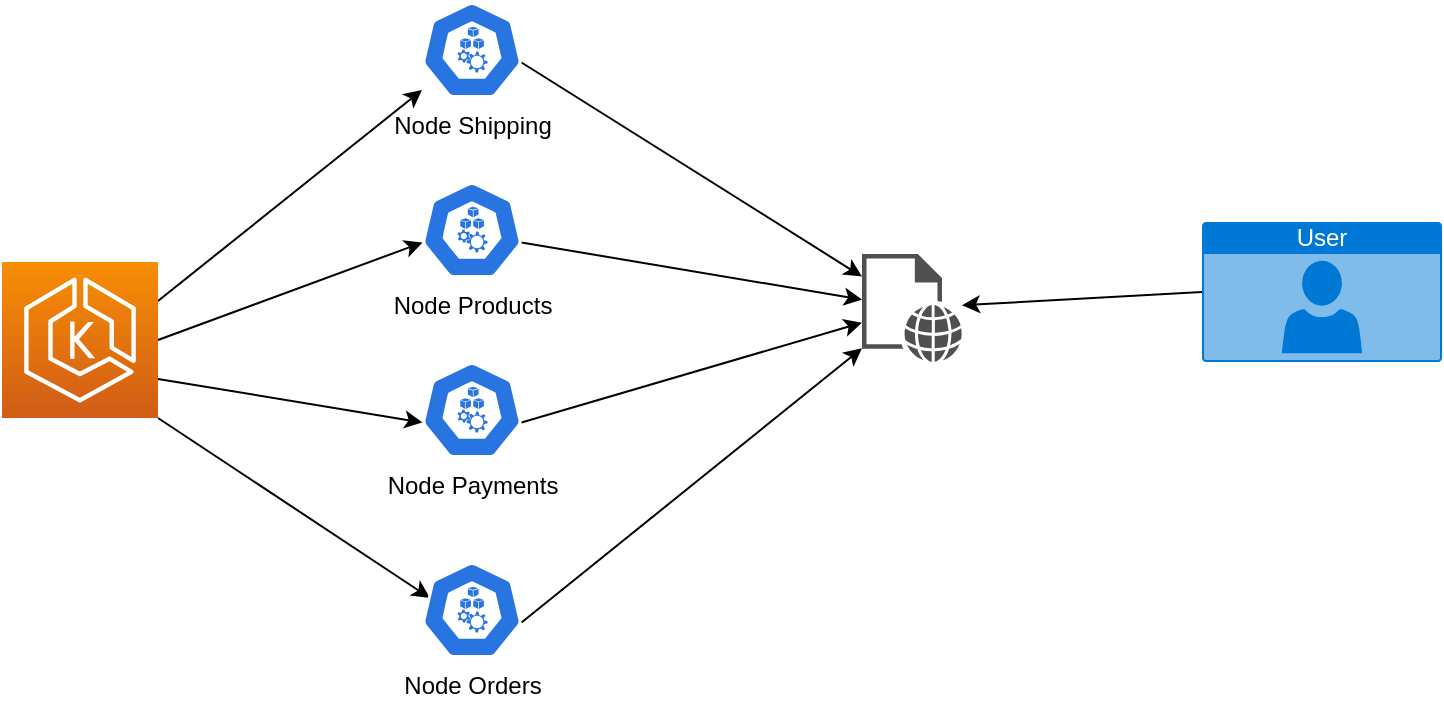 <mxfile version="21.5.0" type="device">
  <diagram name="Página-1" id="hhaaNA7VuKbHylU3LEG5">
    <mxGraphModel dx="954" dy="584" grid="1" gridSize="10" guides="1" tooltips="1" connect="1" arrows="1" fold="1" page="1" pageScale="1" pageWidth="827" pageHeight="1169" math="0" shadow="0">
      <root>
        <mxCell id="0" />
        <mxCell id="1" parent="0" />
        <mxCell id="xtmOlTIrvWH5SZ30aOi--9" style="rounded=0;orthogonalLoop=1;jettySize=auto;html=1;exitX=1;exitY=0.25;exitDx=0;exitDy=0;exitPerimeter=0;fontFamily=Helvetica;fontSize=12;fontColor=default;" edge="1" parent="1" source="xtmOlTIrvWH5SZ30aOi--1" target="xtmOlTIrvWH5SZ30aOi--2">
          <mxGeometry relative="1" as="geometry" />
        </mxCell>
        <mxCell id="xtmOlTIrvWH5SZ30aOi--10" style="rounded=0;orthogonalLoop=1;jettySize=auto;html=1;exitX=1;exitY=0.5;exitDx=0;exitDy=0;exitPerimeter=0;entryX=0.005;entryY=0.63;entryDx=0;entryDy=0;entryPerimeter=0;fontFamily=Helvetica;fontSize=12;fontColor=default;" edge="1" parent="1" source="xtmOlTIrvWH5SZ30aOi--1" target="xtmOlTIrvWH5SZ30aOi--3">
          <mxGeometry relative="1" as="geometry" />
        </mxCell>
        <mxCell id="xtmOlTIrvWH5SZ30aOi--12" style="rounded=0;orthogonalLoop=1;jettySize=auto;html=1;exitX=1;exitY=0.75;exitDx=0;exitDy=0;exitPerimeter=0;entryX=0.005;entryY=0.63;entryDx=0;entryDy=0;entryPerimeter=0;fontFamily=Helvetica;fontSize=12;fontColor=default;" edge="1" parent="1" source="xtmOlTIrvWH5SZ30aOi--1" target="xtmOlTIrvWH5SZ30aOi--5">
          <mxGeometry relative="1" as="geometry" />
        </mxCell>
        <mxCell id="xtmOlTIrvWH5SZ30aOi--13" style="rounded=0;orthogonalLoop=1;jettySize=auto;html=1;exitX=1;exitY=1;exitDx=0;exitDy=0;exitPerimeter=0;entryX=0.08;entryY=0.375;entryDx=0;entryDy=0;entryPerimeter=0;fontFamily=Helvetica;fontSize=12;fontColor=default;" edge="1" parent="1" source="xtmOlTIrvWH5SZ30aOi--1" target="xtmOlTIrvWH5SZ30aOi--4">
          <mxGeometry relative="1" as="geometry" />
        </mxCell>
        <mxCell id="xtmOlTIrvWH5SZ30aOi--1" value="" style="sketch=0;points=[[0,0,0],[0.25,0,0],[0.5,0,0],[0.75,0,0],[1,0,0],[0,1,0],[0.25,1,0],[0.5,1,0],[0.75,1,0],[1,1,0],[0,0.25,0],[0,0.5,0],[0,0.75,0],[1,0.25,0],[1,0.5,0],[1,0.75,0]];outlineConnect=0;fontColor=#232F3E;gradientColor=#F78E04;gradientDirection=north;fillColor=#D05C17;strokeColor=#ffffff;dashed=0;verticalLabelPosition=bottom;verticalAlign=top;align=center;html=1;fontSize=12;fontStyle=0;aspect=fixed;shape=mxgraph.aws4.resourceIcon;resIcon=mxgraph.aws4.eks;" vertex="1" parent="1">
          <mxGeometry x="70" y="220" width="78" height="78" as="geometry" />
        </mxCell>
        <mxCell id="xtmOlTIrvWH5SZ30aOi--16" style="rounded=0;orthogonalLoop=1;jettySize=auto;html=1;exitX=0.995;exitY=0.63;exitDx=0;exitDy=0;exitPerimeter=0;fontFamily=Helvetica;fontSize=12;fontColor=default;" edge="1" parent="1" source="xtmOlTIrvWH5SZ30aOi--2" target="xtmOlTIrvWH5SZ30aOi--14">
          <mxGeometry relative="1" as="geometry">
            <mxPoint x="460" y="230" as="targetPoint" />
          </mxGeometry>
        </mxCell>
        <mxCell id="xtmOlTIrvWH5SZ30aOi--2" value="Node Shipping&lt;br&gt;" style="sketch=0;html=1;dashed=0;whitespace=wrap;fillColor=#2875E2;strokeColor=#ffffff;points=[[0.005,0.63,0],[0.1,0.2,0],[0.9,0.2,0],[0.5,0,0],[0.995,0.63,0],[0.72,0.99,0],[0.5,1,0],[0.28,0.99,0]];verticalLabelPosition=bottom;align=center;verticalAlign=top;shape=mxgraph.kubernetes.icon;prIcon=node" vertex="1" parent="1">
          <mxGeometry x="280" y="90" width="50" height="48" as="geometry" />
        </mxCell>
        <mxCell id="xtmOlTIrvWH5SZ30aOi--17" style="rounded=0;orthogonalLoop=1;jettySize=auto;html=1;exitX=0.995;exitY=0.63;exitDx=0;exitDy=0;exitPerimeter=0;fontFamily=Helvetica;fontSize=12;fontColor=default;" edge="1" parent="1" source="xtmOlTIrvWH5SZ30aOi--3" target="xtmOlTIrvWH5SZ30aOi--14">
          <mxGeometry relative="1" as="geometry" />
        </mxCell>
        <mxCell id="xtmOlTIrvWH5SZ30aOi--3" value="Node Products" style="sketch=0;html=1;dashed=0;whitespace=wrap;fillColor=#2875E2;strokeColor=#ffffff;points=[[0.005,0.63,0],[0.1,0.2,0],[0.9,0.2,0],[0.5,0,0],[0.995,0.63,0],[0.72,0.99,0],[0.5,1,0],[0.28,0.99,0]];verticalLabelPosition=bottom;align=center;verticalAlign=top;shape=mxgraph.kubernetes.icon;prIcon=node" vertex="1" parent="1">
          <mxGeometry x="280" y="180" width="50" height="48" as="geometry" />
        </mxCell>
        <mxCell id="xtmOlTIrvWH5SZ30aOi--19" style="rounded=0;orthogonalLoop=1;jettySize=auto;html=1;exitX=0.995;exitY=0.63;exitDx=0;exitDy=0;exitPerimeter=0;fontFamily=Helvetica;fontSize=12;fontColor=default;" edge="1" parent="1" source="xtmOlTIrvWH5SZ30aOi--4" target="xtmOlTIrvWH5SZ30aOi--14">
          <mxGeometry relative="1" as="geometry" />
        </mxCell>
        <mxCell id="xtmOlTIrvWH5SZ30aOi--4" value="Node Orders&lt;br&gt;" style="sketch=0;html=1;dashed=0;whitespace=wrap;fillColor=#2875E2;strokeColor=#ffffff;points=[[0.005,0.63,0],[0.1,0.2,0],[0.9,0.2,0],[0.5,0,0],[0.995,0.63,0],[0.72,0.99,0],[0.5,1,0],[0.28,0.99,0]];verticalLabelPosition=bottom;align=center;verticalAlign=top;shape=mxgraph.kubernetes.icon;prIcon=node" vertex="1" parent="1">
          <mxGeometry x="280" y="370" width="50" height="48" as="geometry" />
        </mxCell>
        <mxCell id="xtmOlTIrvWH5SZ30aOi--18" style="rounded=0;orthogonalLoop=1;jettySize=auto;html=1;exitX=0.995;exitY=0.63;exitDx=0;exitDy=0;exitPerimeter=0;fontFamily=Helvetica;fontSize=12;fontColor=default;" edge="1" parent="1" source="xtmOlTIrvWH5SZ30aOi--5" target="xtmOlTIrvWH5SZ30aOi--14">
          <mxGeometry relative="1" as="geometry" />
        </mxCell>
        <mxCell id="xtmOlTIrvWH5SZ30aOi--5" value="Node Payments&lt;br&gt;" style="sketch=0;html=1;dashed=0;whitespace=wrap;fillColor=#2875E2;strokeColor=#ffffff;points=[[0.005,0.63,0],[0.1,0.2,0],[0.9,0.2,0],[0.5,0,0],[0.995,0.63,0],[0.72,0.99,0],[0.5,1,0],[0.28,0.99,0]];verticalLabelPosition=bottom;align=center;verticalAlign=top;shape=mxgraph.kubernetes.icon;prIcon=node" vertex="1" parent="1">
          <mxGeometry x="280" y="270" width="50" height="48" as="geometry" />
        </mxCell>
        <mxCell id="xtmOlTIrvWH5SZ30aOi--8" style="edgeStyle=orthogonalEdgeStyle;rounded=0;orthogonalLoop=1;jettySize=auto;html=1;exitX=0.5;exitY=1;exitDx=0;exitDy=0;exitPerimeter=0;fontFamily=Helvetica;fontSize=12;fontColor=default;" edge="1" parent="1" source="xtmOlTIrvWH5SZ30aOi--3" target="xtmOlTIrvWH5SZ30aOi--3">
          <mxGeometry relative="1" as="geometry" />
        </mxCell>
        <mxCell id="xtmOlTIrvWH5SZ30aOi--14" value="" style="sketch=0;pointerEvents=1;shadow=0;dashed=0;html=1;strokeColor=none;fillColor=#505050;labelPosition=center;verticalLabelPosition=bottom;verticalAlign=top;outlineConnect=0;align=center;shape=mxgraph.office.concepts.web_page;fontFamily=Helvetica;fontSize=12;fontColor=default;" vertex="1" parent="1">
          <mxGeometry x="500" y="216" width="50" height="54" as="geometry" />
        </mxCell>
        <mxCell id="xtmOlTIrvWH5SZ30aOi--20" style="rounded=0;orthogonalLoop=1;jettySize=auto;html=1;exitX=0;exitY=0.5;exitDx=0;exitDy=0;exitPerimeter=0;fontFamily=Helvetica;fontSize=12;fontColor=default;" edge="1" parent="1" source="xtmOlTIrvWH5SZ30aOi--15" target="xtmOlTIrvWH5SZ30aOi--14">
          <mxGeometry relative="1" as="geometry" />
        </mxCell>
        <mxCell id="xtmOlTIrvWH5SZ30aOi--15" value="User" style="html=1;whiteSpace=wrap;strokeColor=none;fillColor=#0079D6;labelPosition=center;verticalLabelPosition=middle;verticalAlign=top;align=center;fontSize=12;outlineConnect=0;spacingTop=-6;fontColor=#FFFFFF;sketch=0;shape=mxgraph.sitemap.user;dashed=0;fontFamily=Helvetica;" vertex="1" parent="1">
          <mxGeometry x="670" y="200" width="120" height="70" as="geometry" />
        </mxCell>
      </root>
    </mxGraphModel>
  </diagram>
</mxfile>
